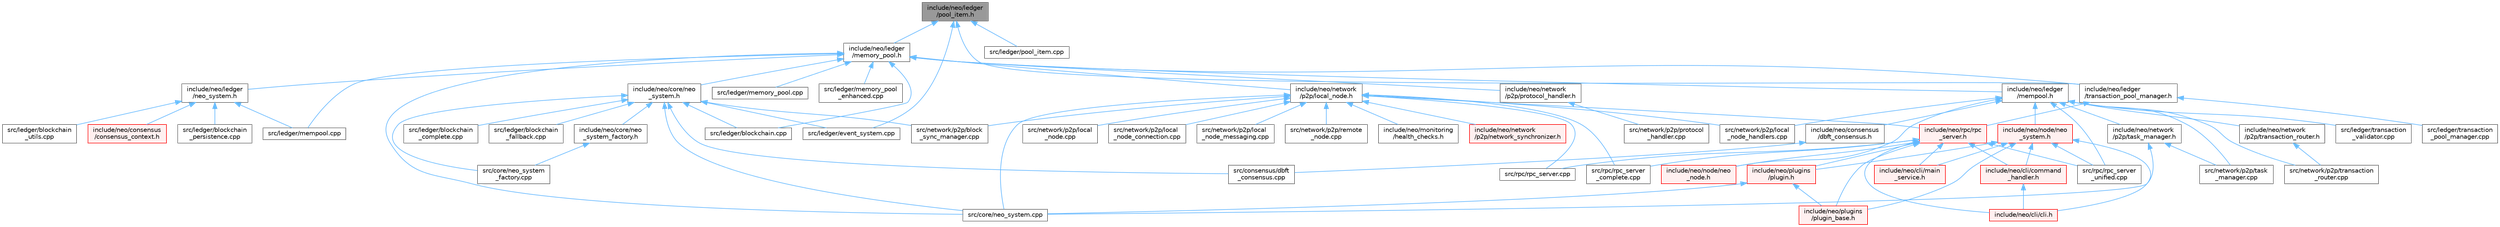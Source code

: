 digraph "include/neo/ledger/pool_item.h"
{
 // LATEX_PDF_SIZE
  bgcolor="transparent";
  edge [fontname=Helvetica,fontsize=10,labelfontname=Helvetica,labelfontsize=10];
  node [fontname=Helvetica,fontsize=10,shape=box,height=0.2,width=0.4];
  Node1 [id="Node000001",label="include/neo/ledger\l/pool_item.h",height=0.2,width=0.4,color="gray40", fillcolor="grey60", style="filled", fontcolor="black",tooltip=" "];
  Node1 -> Node2 [id="edge1_Node000001_Node000002",dir="back",color="steelblue1",style="solid",tooltip=" "];
  Node2 [id="Node000002",label="include/neo/ledger\l/memory_pool.h",height=0.2,width=0.4,color="grey40", fillcolor="white", style="filled",URL="$ledger_2memory__pool_8h.html",tooltip=" "];
  Node2 -> Node3 [id="edge2_Node000002_Node000003",dir="back",color="steelblue1",style="solid",tooltip=" "];
  Node3 [id="Node000003",label="include/neo/core/neo\l_system.h",height=0.2,width=0.4,color="grey40", fillcolor="white", style="filled",URL="$core_2neo__system_8h.html",tooltip=" "];
  Node3 -> Node4 [id="edge3_Node000003_Node000004",dir="back",color="steelblue1",style="solid",tooltip=" "];
  Node4 [id="Node000004",label="include/neo/core/neo\l_system_factory.h",height=0.2,width=0.4,color="grey40", fillcolor="white", style="filled",URL="$neo__system__factory_8h.html",tooltip=" "];
  Node4 -> Node5 [id="edge4_Node000004_Node000005",dir="back",color="steelblue1",style="solid",tooltip=" "];
  Node5 [id="Node000005",label="src/core/neo_system\l_factory.cpp",height=0.2,width=0.4,color="grey40", fillcolor="white", style="filled",URL="$neo__system__factory_8cpp.html",tooltip=" "];
  Node3 -> Node6 [id="edge5_Node000003_Node000006",dir="back",color="steelblue1",style="solid",tooltip=" "];
  Node6 [id="Node000006",label="src/consensus/dbft\l_consensus.cpp",height=0.2,width=0.4,color="grey40", fillcolor="white", style="filled",URL="$dbft__consensus_8cpp.html",tooltip=" "];
  Node3 -> Node7 [id="edge6_Node000003_Node000007",dir="back",color="steelblue1",style="solid",tooltip=" "];
  Node7 [id="Node000007",label="src/core/neo_system.cpp",height=0.2,width=0.4,color="grey40", fillcolor="white", style="filled",URL="$core_2neo__system_8cpp.html",tooltip=" "];
  Node3 -> Node5 [id="edge7_Node000003_Node000005",dir="back",color="steelblue1",style="solid",tooltip=" "];
  Node3 -> Node8 [id="edge8_Node000003_Node000008",dir="back",color="steelblue1",style="solid",tooltip=" "];
  Node8 [id="Node000008",label="src/ledger/blockchain.cpp",height=0.2,width=0.4,color="grey40", fillcolor="white", style="filled",URL="$blockchain_8cpp.html",tooltip=" "];
  Node3 -> Node9 [id="edge9_Node000003_Node000009",dir="back",color="steelblue1",style="solid",tooltip=" "];
  Node9 [id="Node000009",label="src/ledger/blockchain\l_complete.cpp",height=0.2,width=0.4,color="grey40", fillcolor="white", style="filled",URL="$blockchain__complete_8cpp.html",tooltip=" "];
  Node3 -> Node10 [id="edge10_Node000003_Node000010",dir="back",color="steelblue1",style="solid",tooltip=" "];
  Node10 [id="Node000010",label="src/ledger/blockchain\l_fallback.cpp",height=0.2,width=0.4,color="grey40", fillcolor="white", style="filled",URL="$blockchain__fallback_8cpp.html",tooltip=" "];
  Node3 -> Node11 [id="edge11_Node000003_Node000011",dir="back",color="steelblue1",style="solid",tooltip=" "];
  Node11 [id="Node000011",label="src/ledger/event_system.cpp",height=0.2,width=0.4,color="grey40", fillcolor="white", style="filled",URL="$event__system_8cpp.html",tooltip=" "];
  Node3 -> Node12 [id="edge12_Node000003_Node000012",dir="back",color="steelblue1",style="solid",tooltip=" "];
  Node12 [id="Node000012",label="src/network/p2p/block\l_sync_manager.cpp",height=0.2,width=0.4,color="grey40", fillcolor="white", style="filled",URL="$block__sync__manager_8cpp.html",tooltip=" "];
  Node2 -> Node13 [id="edge13_Node000002_Node000013",dir="back",color="steelblue1",style="solid",tooltip=" "];
  Node13 [id="Node000013",label="include/neo/ledger\l/mempool.h",height=0.2,width=0.4,color="grey40", fillcolor="white", style="filled",URL="$mempool_8h.html",tooltip=" "];
  Node13 -> Node14 [id="edge14_Node000013_Node000014",dir="back",color="steelblue1",style="solid",tooltip=" "];
  Node14 [id="Node000014",label="include/neo/consensus\l/dbft_consensus.h",height=0.2,width=0.4,color="grey40", fillcolor="white", style="filled",URL="$dbft__consensus_8h.html",tooltip=" "];
  Node14 -> Node6 [id="edge15_Node000014_Node000006",dir="back",color="steelblue1",style="solid",tooltip=" "];
  Node13 -> Node15 [id="edge16_Node000013_Node000015",dir="back",color="steelblue1",style="solid",tooltip=" "];
  Node15 [id="Node000015",label="include/neo/network\l/p2p/task_manager.h",height=0.2,width=0.4,color="grey40", fillcolor="white", style="filled",URL="$task__manager_8h.html",tooltip=" "];
  Node15 -> Node7 [id="edge17_Node000015_Node000007",dir="back",color="steelblue1",style="solid",tooltip=" "];
  Node15 -> Node16 [id="edge18_Node000015_Node000016",dir="back",color="steelblue1",style="solid",tooltip=" "];
  Node16 [id="Node000016",label="src/network/p2p/task\l_manager.cpp",height=0.2,width=0.4,color="grey40", fillcolor="white", style="filled",URL="$task__manager_8cpp.html",tooltip=" "];
  Node13 -> Node17 [id="edge19_Node000013_Node000017",dir="back",color="steelblue1",style="solid",tooltip=" "];
  Node17 [id="Node000017",label="include/neo/network\l/p2p/transaction_router.h",height=0.2,width=0.4,color="grey40", fillcolor="white", style="filled",URL="$transaction__router_8h.html",tooltip=" "];
  Node17 -> Node18 [id="edge20_Node000017_Node000018",dir="back",color="steelblue1",style="solid",tooltip=" "];
  Node18 [id="Node000018",label="src/network/p2p/transaction\l_router.cpp",height=0.2,width=0.4,color="grey40", fillcolor="white", style="filled",URL="$transaction__router_8cpp.html",tooltip=" "];
  Node13 -> Node19 [id="edge21_Node000013_Node000019",dir="back",color="steelblue1",style="solid",tooltip=" "];
  Node19 [id="Node000019",label="include/neo/node/neo\l_node.h",height=0.2,width=0.4,color="red", fillcolor="#FFF0F0", style="filled",URL="$neo__node_8h.html",tooltip=" "];
  Node13 -> Node24 [id="edge22_Node000013_Node000024",dir="back",color="steelblue1",style="solid",tooltip=" "];
  Node24 [id="Node000024",label="include/neo/node/neo\l_system.h",height=0.2,width=0.4,color="red", fillcolor="#FFF0F0", style="filled",URL="$node_2neo__system_8h.html",tooltip=" "];
  Node24 -> Node25 [id="edge23_Node000024_Node000025",dir="back",color="steelblue1",style="solid",tooltip=" "];
  Node25 [id="Node000025",label="include/neo/cli/cli.h",height=0.2,width=0.4,color="red", fillcolor="#FFF0F0", style="filled",URL="$cli_8h.html",tooltip=" "];
  Node24 -> Node27 [id="edge24_Node000024_Node000027",dir="back",color="steelblue1",style="solid",tooltip=" "];
  Node27 [id="Node000027",label="include/neo/cli/command\l_handler.h",height=0.2,width=0.4,color="red", fillcolor="#FFF0F0", style="filled",URL="$command__handler_8h.html",tooltip=" "];
  Node27 -> Node25 [id="edge25_Node000027_Node000025",dir="back",color="steelblue1",style="solid",tooltip=" "];
  Node24 -> Node31 [id="edge26_Node000024_Node000031",dir="back",color="steelblue1",style="solid",tooltip=" "];
  Node31 [id="Node000031",label="include/neo/cli/main\l_service.h",height=0.2,width=0.4,color="red", fillcolor="#FFF0F0", style="filled",URL="$main__service_8h.html",tooltip=" "];
  Node24 -> Node53 [id="edge27_Node000024_Node000053",dir="back",color="steelblue1",style="solid",tooltip=" "];
  Node53 [id="Node000053",label="include/neo/plugins\l/plugin.h",height=0.2,width=0.4,color="red", fillcolor="#FFF0F0", style="filled",URL="$plugins_2plugin_8h.html",tooltip=" "];
  Node53 -> Node54 [id="edge28_Node000053_Node000054",dir="back",color="steelblue1",style="solid",tooltip=" "];
  Node54 [id="Node000054",label="include/neo/plugins\l/plugin_base.h",height=0.2,width=0.4,color="red", fillcolor="#FFF0F0", style="filled",URL="$plugin__base_8h.html",tooltip=" "];
  Node53 -> Node7 [id="edge29_Node000053_Node000007",dir="back",color="steelblue1",style="solid",tooltip=" "];
  Node24 -> Node54 [id="edge30_Node000024_Node000054",dir="back",color="steelblue1",style="solid",tooltip=" "];
  Node24 -> Node79 [id="edge31_Node000024_Node000079",dir="back",color="steelblue1",style="solid",tooltip=" "];
  Node79 [id="Node000079",label="src/rpc/rpc_server\l_unified.cpp",height=0.2,width=0.4,color="grey40", fillcolor="white", style="filled",URL="$rpc__server__unified_8cpp.html",tooltip=" "];
  Node13 -> Node83 [id="edge32_Node000013_Node000083",dir="back",color="steelblue1",style="solid",tooltip=" "];
  Node83 [id="Node000083",label="src/ledger/transaction\l_validator.cpp",height=0.2,width=0.4,color="grey40", fillcolor="white", style="filled",URL="$transaction__validator_8cpp.html",tooltip=" "];
  Node13 -> Node84 [id="edge33_Node000013_Node000084",dir="back",color="steelblue1",style="solid",tooltip=" "];
  Node84 [id="Node000084",label="src/network/p2p/local\l_node_handlers.cpp",height=0.2,width=0.4,color="grey40", fillcolor="white", style="filled",URL="$local__node__handlers_8cpp.html",tooltip=" "];
  Node13 -> Node16 [id="edge34_Node000013_Node000016",dir="back",color="steelblue1",style="solid",tooltip=" "];
  Node13 -> Node18 [id="edge35_Node000013_Node000018",dir="back",color="steelblue1",style="solid",tooltip=" "];
  Node13 -> Node79 [id="edge36_Node000013_Node000079",dir="back",color="steelblue1",style="solid",tooltip=" "];
  Node2 -> Node85 [id="edge37_Node000002_Node000085",dir="back",color="steelblue1",style="solid",tooltip=" "];
  Node85 [id="Node000085",label="include/neo/ledger\l/neo_system.h",height=0.2,width=0.4,color="grey40", fillcolor="white", style="filled",URL="$ledger_2neo__system_8h.html",tooltip=" "];
  Node85 -> Node86 [id="edge38_Node000085_Node000086",dir="back",color="steelblue1",style="solid",tooltip=" "];
  Node86 [id="Node000086",label="include/neo/consensus\l/consensus_context.h",height=0.2,width=0.4,color="red", fillcolor="#FFF0F0", style="filled",URL="$consensus__context_8h.html",tooltip=" "];
  Node85 -> Node88 [id="edge39_Node000085_Node000088",dir="back",color="steelblue1",style="solid",tooltip=" "];
  Node88 [id="Node000088",label="src/ledger/blockchain\l_persistence.cpp",height=0.2,width=0.4,color="grey40", fillcolor="white", style="filled",URL="$blockchain__persistence_8cpp.html",tooltip=" "];
  Node85 -> Node89 [id="edge40_Node000085_Node000089",dir="back",color="steelblue1",style="solid",tooltip=" "];
  Node89 [id="Node000089",label="src/ledger/blockchain\l_utils.cpp",height=0.2,width=0.4,color="grey40", fillcolor="white", style="filled",URL="$blockchain__utils_8cpp.html",tooltip=" "];
  Node85 -> Node90 [id="edge41_Node000085_Node000090",dir="back",color="steelblue1",style="solid",tooltip=" "];
  Node90 [id="Node000090",label="src/ledger/mempool.cpp",height=0.2,width=0.4,color="grey40", fillcolor="white", style="filled",URL="$mempool_8cpp.html",tooltip=" "];
  Node2 -> Node91 [id="edge42_Node000002_Node000091",dir="back",color="steelblue1",style="solid",tooltip=" "];
  Node91 [id="Node000091",label="include/neo/ledger\l/transaction_pool_manager.h",height=0.2,width=0.4,color="grey40", fillcolor="white", style="filled",URL="$transaction__pool__manager_8h.html",tooltip=" "];
  Node91 -> Node92 [id="edge43_Node000091_Node000092",dir="back",color="steelblue1",style="solid",tooltip=" "];
  Node92 [id="Node000092",label="include/neo/rpc/rpc\l_server.h",height=0.2,width=0.4,color="red", fillcolor="#FFF0F0", style="filled",URL="$rpc__server_8h.html",tooltip=" "];
  Node92 -> Node25 [id="edge44_Node000092_Node000025",dir="back",color="steelblue1",style="solid",tooltip=" "];
  Node92 -> Node27 [id="edge45_Node000092_Node000027",dir="back",color="steelblue1",style="solid",tooltip=" "];
  Node92 -> Node31 [id="edge46_Node000092_Node000031",dir="back",color="steelblue1",style="solid",tooltip=" "];
  Node92 -> Node19 [id="edge47_Node000092_Node000019",dir="back",color="steelblue1",style="solid",tooltip=" "];
  Node92 -> Node53 [id="edge48_Node000092_Node000053",dir="back",color="steelblue1",style="solid",tooltip=" "];
  Node92 -> Node54 [id="edge49_Node000092_Node000054",dir="back",color="steelblue1",style="solid",tooltip=" "];
  Node92 -> Node77 [id="edge50_Node000092_Node000077",dir="back",color="steelblue1",style="solid",tooltip=" "];
  Node77 [id="Node000077",label="src/rpc/rpc_server.cpp",height=0.2,width=0.4,color="grey40", fillcolor="white", style="filled",URL="$rpc__server_8cpp.html",tooltip=" "];
  Node92 -> Node78 [id="edge51_Node000092_Node000078",dir="back",color="steelblue1",style="solid",tooltip=" "];
  Node78 [id="Node000078",label="src/rpc/rpc_server\l_complete.cpp",height=0.2,width=0.4,color="grey40", fillcolor="white", style="filled",URL="$rpc__server__complete_8cpp.html",tooltip=" "];
  Node92 -> Node79 [id="edge52_Node000092_Node000079",dir="back",color="steelblue1",style="solid",tooltip=" "];
  Node91 -> Node96 [id="edge53_Node000091_Node000096",dir="back",color="steelblue1",style="solid",tooltip=" "];
  Node96 [id="Node000096",label="src/ledger/transaction\l_pool_manager.cpp",height=0.2,width=0.4,color="grey40", fillcolor="white", style="filled",URL="$transaction__pool__manager_8cpp.html",tooltip=" "];
  Node2 -> Node97 [id="edge54_Node000002_Node000097",dir="back",color="steelblue1",style="solid",tooltip=" "];
  Node97 [id="Node000097",label="include/neo/network\l/p2p/local_node.h",height=0.2,width=0.4,color="grey40", fillcolor="white", style="filled",URL="$local__node_8h.html",tooltip=" "];
  Node97 -> Node98 [id="edge55_Node000097_Node000098",dir="back",color="steelblue1",style="solid",tooltip=" "];
  Node98 [id="Node000098",label="include/neo/monitoring\l/health_checks.h",height=0.2,width=0.4,color="grey40", fillcolor="white", style="filled",URL="$health__checks_8h.html",tooltip=" "];
  Node97 -> Node99 [id="edge56_Node000097_Node000099",dir="back",color="steelblue1",style="solid",tooltip=" "];
  Node99 [id="Node000099",label="include/neo/network\l/p2p/network_synchronizer.h",height=0.2,width=0.4,color="red", fillcolor="#FFF0F0", style="filled",URL="$network__synchronizer_8h.html",tooltip=" "];
  Node97 -> Node92 [id="edge57_Node000097_Node000092",dir="back",color="steelblue1",style="solid",tooltip=" "];
  Node97 -> Node7 [id="edge58_Node000097_Node000007",dir="back",color="steelblue1",style="solid",tooltip=" "];
  Node97 -> Node12 [id="edge59_Node000097_Node000012",dir="back",color="steelblue1",style="solid",tooltip=" "];
  Node97 -> Node101 [id="edge60_Node000097_Node000101",dir="back",color="steelblue1",style="solid",tooltip=" "];
  Node101 [id="Node000101",label="src/network/p2p/local\l_node.cpp",height=0.2,width=0.4,color="grey40", fillcolor="white", style="filled",URL="$local__node_8cpp.html",tooltip=" "];
  Node97 -> Node102 [id="edge61_Node000097_Node000102",dir="back",color="steelblue1",style="solid",tooltip=" "];
  Node102 [id="Node000102",label="src/network/p2p/local\l_node_connection.cpp",height=0.2,width=0.4,color="grey40", fillcolor="white", style="filled",URL="$local__node__connection_8cpp.html",tooltip=" "];
  Node97 -> Node84 [id="edge62_Node000097_Node000084",dir="back",color="steelblue1",style="solid",tooltip=" "];
  Node97 -> Node103 [id="edge63_Node000097_Node000103",dir="back",color="steelblue1",style="solid",tooltip=" "];
  Node103 [id="Node000103",label="src/network/p2p/local\l_node_messaging.cpp",height=0.2,width=0.4,color="grey40", fillcolor="white", style="filled",URL="$local__node__messaging_8cpp.html",tooltip=" "];
  Node97 -> Node104 [id="edge64_Node000097_Node000104",dir="back",color="steelblue1",style="solid",tooltip=" "];
  Node104 [id="Node000104",label="src/network/p2p/remote\l_node.cpp",height=0.2,width=0.4,color="grey40", fillcolor="white", style="filled",URL="$remote__node_8cpp.html",tooltip=" "];
  Node97 -> Node77 [id="edge65_Node000097_Node000077",dir="back",color="steelblue1",style="solid",tooltip=" "];
  Node97 -> Node78 [id="edge66_Node000097_Node000078",dir="back",color="steelblue1",style="solid",tooltip=" "];
  Node2 -> Node105 [id="edge67_Node000002_Node000105",dir="back",color="steelblue1",style="solid",tooltip=" "];
  Node105 [id="Node000105",label="include/neo/network\l/p2p/protocol_handler.h",height=0.2,width=0.4,color="grey40", fillcolor="white", style="filled",URL="$protocol__handler_8h.html",tooltip=" "];
  Node105 -> Node106 [id="edge68_Node000105_Node000106",dir="back",color="steelblue1",style="solid",tooltip=" "];
  Node106 [id="Node000106",label="src/network/p2p/protocol\l_handler.cpp",height=0.2,width=0.4,color="grey40", fillcolor="white", style="filled",URL="$protocol__handler_8cpp.html",tooltip=" "];
  Node2 -> Node7 [id="edge69_Node000002_Node000007",dir="back",color="steelblue1",style="solid",tooltip=" "];
  Node2 -> Node8 [id="edge70_Node000002_Node000008",dir="back",color="steelblue1",style="solid",tooltip=" "];
  Node2 -> Node107 [id="edge71_Node000002_Node000107",dir="back",color="steelblue1",style="solid",tooltip=" "];
  Node107 [id="Node000107",label="src/ledger/memory_pool.cpp",height=0.2,width=0.4,color="grey40", fillcolor="white", style="filled",URL="$ledger_2memory__pool_8cpp.html",tooltip=" "];
  Node2 -> Node108 [id="edge72_Node000002_Node000108",dir="back",color="steelblue1",style="solid",tooltip=" "];
  Node108 [id="Node000108",label="src/ledger/memory_pool\l_enhanced.cpp",height=0.2,width=0.4,color="grey40", fillcolor="white", style="filled",URL="$memory__pool__enhanced_8cpp.html",tooltip=" "];
  Node2 -> Node90 [id="edge73_Node000002_Node000090",dir="back",color="steelblue1",style="solid",tooltip=" "];
  Node1 -> Node91 [id="edge74_Node000001_Node000091",dir="back",color="steelblue1",style="solid",tooltip=" "];
  Node1 -> Node11 [id="edge75_Node000001_Node000011",dir="back",color="steelblue1",style="solid",tooltip=" "];
  Node1 -> Node109 [id="edge76_Node000001_Node000109",dir="back",color="steelblue1",style="solid",tooltip=" "];
  Node109 [id="Node000109",label="src/ledger/pool_item.cpp",height=0.2,width=0.4,color="grey40", fillcolor="white", style="filled",URL="$pool__item_8cpp.html",tooltip=" "];
}
